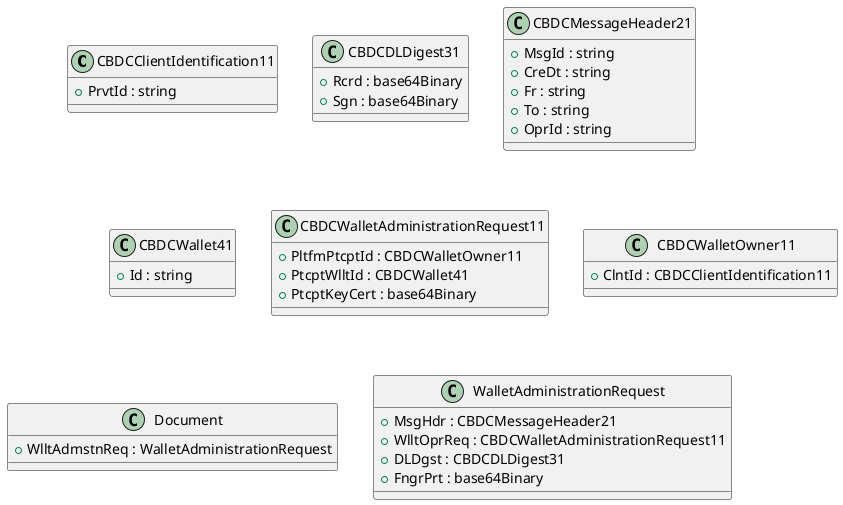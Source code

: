 @startuml

class CBDCClientIdentification11 {
    +PrvtId : string
}
class CBDCDLDigest31 {
    +Rcrd : base64Binary
    +Sgn : base64Binary
}
class CBDCMessageHeader21 {
    +MsgId : string
    +CreDt : string
    +Fr : string
    +To : string
    +OprId : string
}
class CBDCWallet41 {
    +Id : string
}
class CBDCWalletAdministrationRequest11 {
    +PltfmPtcptId : CBDCWalletOwner11
    +PtcptWlltId : CBDCWallet41
    +PtcptKeyCert : base64Binary
}
class CBDCWalletOwner11 {
    +ClntId : CBDCClientIdentification11
}
class Document {
    +WlltAdmstnReq : WalletAdministrationRequest
}
class WalletAdministrationRequest {
    +MsgHdr : CBDCMessageHeader21
    +WlltOprReq : CBDCWalletAdministrationRequest11
    +DLDgst : CBDCDLDigest31
    +FngrPrt : base64Binary
}

@enduml
